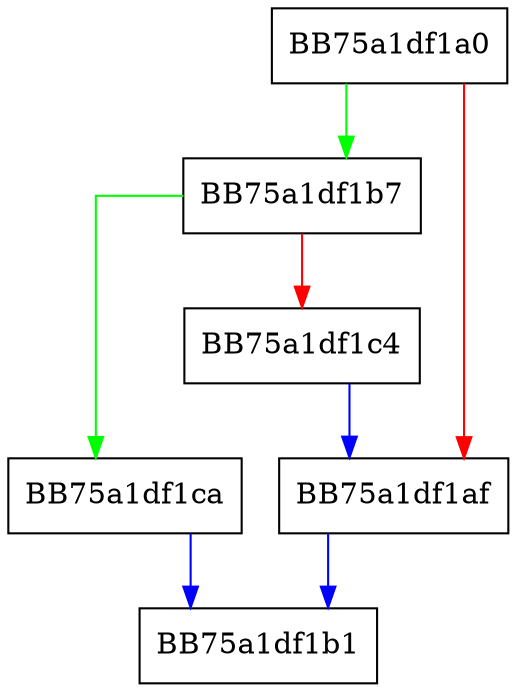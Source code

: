digraph Start {
  node [shape="box"];
  graph [splines=ortho];
  BB75a1df1a0 -> BB75a1df1b7 [color="green"];
  BB75a1df1a0 -> BB75a1df1af [color="red"];
  BB75a1df1af -> BB75a1df1b1 [color="blue"];
  BB75a1df1b7 -> BB75a1df1ca [color="green"];
  BB75a1df1b7 -> BB75a1df1c4 [color="red"];
  BB75a1df1c4 -> BB75a1df1af [color="blue"];
  BB75a1df1ca -> BB75a1df1b1 [color="blue"];
}